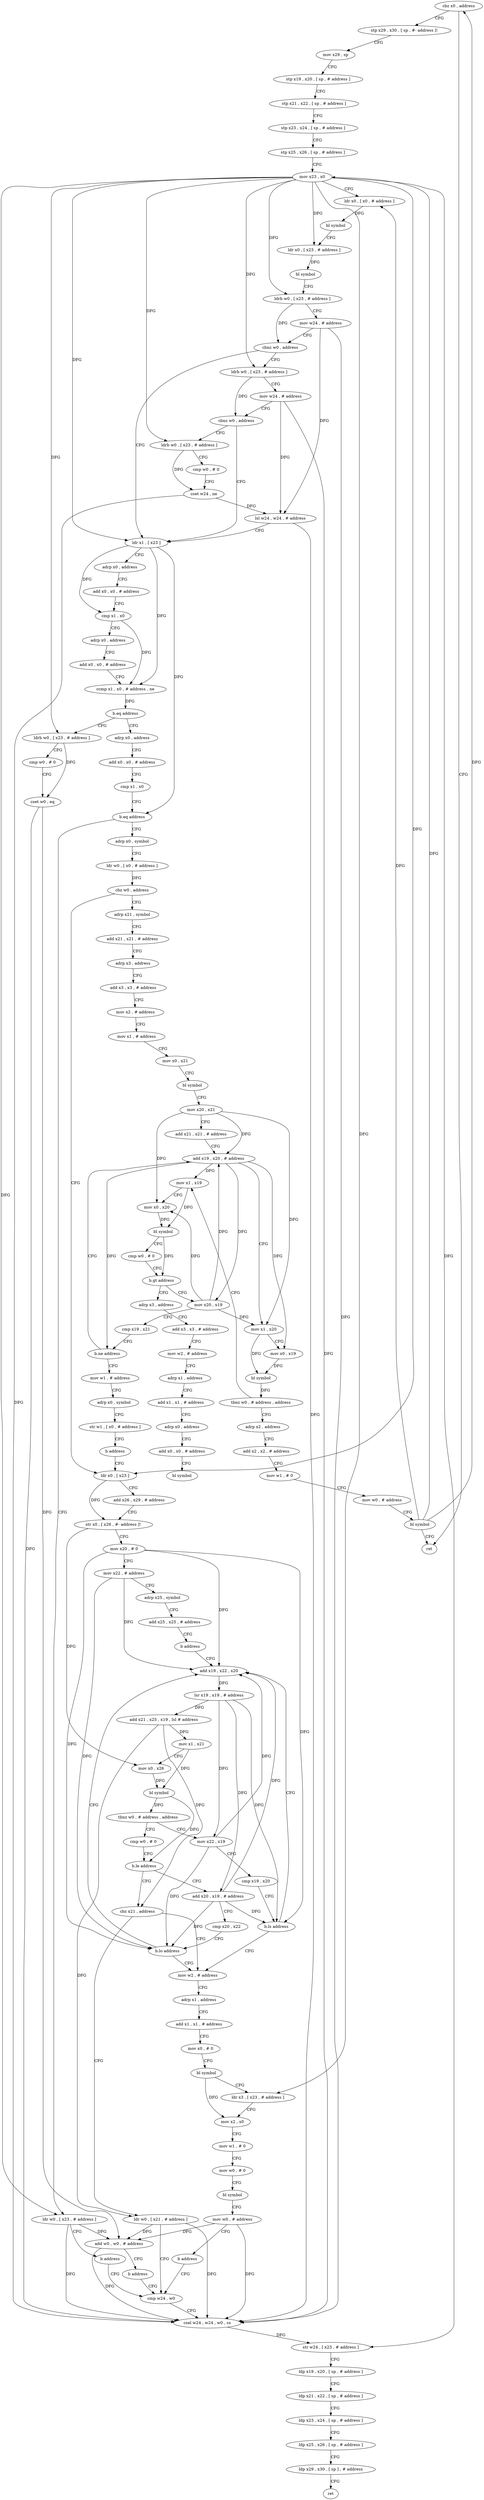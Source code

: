 digraph "func" {
"4222444" [label = "cbz x0 , address" ]
"4222964" [label = "ret" ]
"4222448" [label = "stp x29 , x30 , [ sp , #- address ]!" ]
"4222452" [label = "mov x29 , sp" ]
"4222456" [label = "stp x19 , x20 , [ sp , # address ]" ]
"4222460" [label = "stp x21 , x22 , [ sp , # address ]" ]
"4222464" [label = "stp x23 , x24 , [ sp , # address ]" ]
"4222468" [label = "stp x25 , x26 , [ sp , # address ]" ]
"4222472" [label = "mov x23 , x0" ]
"4222476" [label = "ldr x0 , [ x0 , # address ]" ]
"4222480" [label = "bl symbol" ]
"4222484" [label = "ldr x0 , [ x23 , # address ]" ]
"4222488" [label = "bl symbol" ]
"4222492" [label = "ldrb w0 , [ x23 , # address ]" ]
"4222496" [label = "mov w24 , # address" ]
"4222500" [label = "cbnz w0 , address" ]
"4222532" [label = "ldr x1 , [ x23 ]" ]
"4222504" [label = "ldrb w0 , [ x23 , # address ]" ]
"4222536" [label = "adrp x0 , address" ]
"4222540" [label = "add x0 , x0 , # address" ]
"4222544" [label = "cmp x1 , x0" ]
"4222548" [label = "adrp x0 , address" ]
"4222552" [label = "add x0 , x0 , # address" ]
"4222556" [label = "ccmp x1 , x0 , # address , ne" ]
"4222560" [label = "b.eq address" ]
"4222624" [label = "ldrb w0 , [ x23 , # address ]" ]
"4222564" [label = "adrp x0 , address" ]
"4222508" [label = "mov w24 , # address" ]
"4222512" [label = "cbnz w0 , address" ]
"4222516" [label = "ldrb w0 , [ x23 , # address ]" ]
"4222628" [label = "cmp w0 , # 0" ]
"4222632" [label = "cset w0 , eq" ]
"4222636" [label = "add w0 , w0 , # address" ]
"4222640" [label = "b address" ]
"4222908" [label = "cmp w24 , w0" ]
"4222568" [label = "add x0 , x0 , # address" ]
"4222572" [label = "cmp x1 , x0" ]
"4222576" [label = "b.eq address" ]
"4222644" [label = "ldr w0 , [ x23 , # address ]" ]
"4222580" [label = "adrp x0 , symbol" ]
"4222520" [label = "cmp w0 , # 0" ]
"4222524" [label = "cset w24 , ne" ]
"4222528" [label = "lsl w24 , w24 , # address" ]
"4222912" [label = "csel w24 , w24 , w0 , cs" ]
"4222916" [label = "str w24 , [ x23 , # address ]" ]
"4222920" [label = "ldp x19 , x20 , [ sp , # address ]" ]
"4222924" [label = "ldp x21 , x22 , [ sp , # address ]" ]
"4222928" [label = "ldp x23 , x24 , [ sp , # address ]" ]
"4222932" [label = "ldp x25 , x26 , [ sp , # address ]" ]
"4222936" [label = "ldp x29 , x30 , [ sp ] , # address" ]
"4222940" [label = "ret" ]
"4222648" [label = "b address" ]
"4222584" [label = "ldr w0 , [ x0 , # address ]" ]
"4222588" [label = "cbz w0 , address" ]
"4222652" [label = "adrp x21 , symbol" ]
"4222592" [label = "ldr x0 , [ x23 ]" ]
"4222656" [label = "add x21 , x21 , # address" ]
"4222660" [label = "adrp x3 , address" ]
"4222664" [label = "add x3 , x3 , # address" ]
"4222668" [label = "mov x2 , # address" ]
"4222672" [label = "mov x1 , # address" ]
"4222676" [label = "mov x0 , x21" ]
"4222680" [label = "bl symbol" ]
"4222684" [label = "mov x20 , x21" ]
"4222688" [label = "add x21 , x21 , # address" ]
"4222692" [label = "add x19 , x20 , # address" ]
"4222596" [label = "add x26 , x29 , # address" ]
"4222600" [label = "str x0 , [ x26 , #- address ]!" ]
"4222604" [label = "mov x20 , # 0" ]
"4222608" [label = "mov x22 , # address" ]
"4222612" [label = "adrp x25 , symbol" ]
"4222616" [label = "add x25 , x25 , # address" ]
"4222620" [label = "b address" ]
"4222804" [label = "add x19 , x22 , x20" ]
"4222944" [label = "adrp x2 , address" ]
"4222948" [label = "add x2 , x2 , # address" ]
"4222952" [label = "mov w1 , # 0" ]
"4222956" [label = "mov w0 , # address" ]
"4222960" [label = "bl symbol" ]
"4222712" [label = "mov x1 , x19" ]
"4222716" [label = "mov x0 , x20" ]
"4222720" [label = "bl symbol" ]
"4222724" [label = "cmp w0 , # 0" ]
"4222728" [label = "b.gt address" ]
"4222760" [label = "adrp x3 , address" ]
"4222732" [label = "mov x20 , x19" ]
"4222808" [label = "lsr x19 , x19 , # address" ]
"4222812" [label = "add x21 , x25 , x19 , lsl # address" ]
"4222816" [label = "mov x1 , x21" ]
"4222820" [label = "mov x0 , x26" ]
"4222824" [label = "bl symbol" ]
"4222828" [label = "tbnz w0 , # address , address" ]
"4222792" [label = "mov x22 , x19" ]
"4222832" [label = "cmp w0 , # 0" ]
"4222764" [label = "add x3 , x3 , # address" ]
"4222768" [label = "mov w2 , # address" ]
"4222772" [label = "adrp x1 , address" ]
"4222776" [label = "add x1 , x1 , # address" ]
"4222780" [label = "adrp x0 , address" ]
"4222784" [label = "add x0 , x0 , # address" ]
"4222788" [label = "bl symbol" ]
"4222736" [label = "cmp x19 , x21" ]
"4222740" [label = "b.ne address" ]
"4222744" [label = "mov w1 , # address" ]
"4222796" [label = "cmp x19 , x20" ]
"4222800" [label = "b.ls address" ]
"4222852" [label = "mov w2 , # address" ]
"4222836" [label = "b.le address" ]
"4222900" [label = "cbz x21 , address" ]
"4222840" [label = "add x20 , x19 , # address" ]
"4222696" [label = "mov x1 , x20" ]
"4222700" [label = "mov x0 , x19" ]
"4222704" [label = "bl symbol" ]
"4222708" [label = "tbnz w0 , # address , address" ]
"4222748" [label = "adrp x0 , symbol" ]
"4222752" [label = "str w1 , [ x0 , # address ]" ]
"4222756" [label = "b address" ]
"4222856" [label = "adrp x1 , address" ]
"4222860" [label = "add x1 , x1 , # address" ]
"4222864" [label = "mov x0 , # 0" ]
"4222868" [label = "bl symbol" ]
"4222872" [label = "ldr x3 , [ x23 , # address ]" ]
"4222876" [label = "mov x2 , x0" ]
"4222880" [label = "mov w1 , # 0" ]
"4222884" [label = "mov w0 , # 0" ]
"4222888" [label = "bl symbol" ]
"4222892" [label = "mov w0 , # address" ]
"4222896" [label = "b address" ]
"4222904" [label = "ldr w0 , [ x21 , # address ]" ]
"4222844" [label = "cmp x20 , x22" ]
"4222848" [label = "b.lo address" ]
"4222444" -> "4222964" [ label = "CFG" ]
"4222444" -> "4222448" [ label = "CFG" ]
"4222448" -> "4222452" [ label = "CFG" ]
"4222452" -> "4222456" [ label = "CFG" ]
"4222456" -> "4222460" [ label = "CFG" ]
"4222460" -> "4222464" [ label = "CFG" ]
"4222464" -> "4222468" [ label = "CFG" ]
"4222468" -> "4222472" [ label = "CFG" ]
"4222472" -> "4222476" [ label = "CFG" ]
"4222472" -> "4222484" [ label = "DFG" ]
"4222472" -> "4222492" [ label = "DFG" ]
"4222472" -> "4222532" [ label = "DFG" ]
"4222472" -> "4222504" [ label = "DFG" ]
"4222472" -> "4222516" [ label = "DFG" ]
"4222472" -> "4222624" [ label = "DFG" ]
"4222472" -> "4222644" [ label = "DFG" ]
"4222472" -> "4222592" [ label = "DFG" ]
"4222472" -> "4222916" [ label = "DFG" ]
"4222472" -> "4222872" [ label = "DFG" ]
"4222476" -> "4222480" [ label = "DFG" ]
"4222480" -> "4222484" [ label = "CFG" ]
"4222484" -> "4222488" [ label = "DFG" ]
"4222488" -> "4222492" [ label = "CFG" ]
"4222492" -> "4222496" [ label = "CFG" ]
"4222492" -> "4222500" [ label = "DFG" ]
"4222496" -> "4222500" [ label = "CFG" ]
"4222496" -> "4222528" [ label = "DFG" ]
"4222496" -> "4222912" [ label = "DFG" ]
"4222500" -> "4222532" [ label = "CFG" ]
"4222500" -> "4222504" [ label = "CFG" ]
"4222532" -> "4222536" [ label = "CFG" ]
"4222532" -> "4222544" [ label = "DFG" ]
"4222532" -> "4222556" [ label = "DFG" ]
"4222532" -> "4222576" [ label = "DFG" ]
"4222504" -> "4222508" [ label = "CFG" ]
"4222504" -> "4222512" [ label = "DFG" ]
"4222536" -> "4222540" [ label = "CFG" ]
"4222540" -> "4222544" [ label = "CFG" ]
"4222544" -> "4222548" [ label = "CFG" ]
"4222544" -> "4222556" [ label = "DFG" ]
"4222548" -> "4222552" [ label = "CFG" ]
"4222552" -> "4222556" [ label = "CFG" ]
"4222556" -> "4222560" [ label = "DFG" ]
"4222560" -> "4222624" [ label = "CFG" ]
"4222560" -> "4222564" [ label = "CFG" ]
"4222624" -> "4222628" [ label = "CFG" ]
"4222624" -> "4222632" [ label = "DFG" ]
"4222564" -> "4222568" [ label = "CFG" ]
"4222508" -> "4222512" [ label = "CFG" ]
"4222508" -> "4222528" [ label = "DFG" ]
"4222508" -> "4222912" [ label = "DFG" ]
"4222512" -> "4222532" [ label = "CFG" ]
"4222512" -> "4222516" [ label = "CFG" ]
"4222516" -> "4222520" [ label = "CFG" ]
"4222516" -> "4222524" [ label = "DFG" ]
"4222628" -> "4222632" [ label = "CFG" ]
"4222632" -> "4222636" [ label = "DFG" ]
"4222632" -> "4222912" [ label = "DFG" ]
"4222636" -> "4222640" [ label = "CFG" ]
"4222636" -> "4222912" [ label = "DFG" ]
"4222640" -> "4222908" [ label = "CFG" ]
"4222908" -> "4222912" [ label = "CFG" ]
"4222568" -> "4222572" [ label = "CFG" ]
"4222572" -> "4222576" [ label = "CFG" ]
"4222576" -> "4222644" [ label = "CFG" ]
"4222576" -> "4222580" [ label = "CFG" ]
"4222644" -> "4222648" [ label = "CFG" ]
"4222644" -> "4222636" [ label = "DFG" ]
"4222644" -> "4222912" [ label = "DFG" ]
"4222580" -> "4222584" [ label = "CFG" ]
"4222520" -> "4222524" [ label = "CFG" ]
"4222524" -> "4222528" [ label = "DFG" ]
"4222524" -> "4222912" [ label = "DFG" ]
"4222528" -> "4222532" [ label = "CFG" ]
"4222528" -> "4222912" [ label = "DFG" ]
"4222912" -> "4222916" [ label = "DFG" ]
"4222916" -> "4222920" [ label = "CFG" ]
"4222920" -> "4222924" [ label = "CFG" ]
"4222924" -> "4222928" [ label = "CFG" ]
"4222928" -> "4222932" [ label = "CFG" ]
"4222932" -> "4222936" [ label = "CFG" ]
"4222936" -> "4222940" [ label = "CFG" ]
"4222648" -> "4222908" [ label = "CFG" ]
"4222584" -> "4222588" [ label = "DFG" ]
"4222588" -> "4222652" [ label = "CFG" ]
"4222588" -> "4222592" [ label = "CFG" ]
"4222652" -> "4222656" [ label = "CFG" ]
"4222592" -> "4222596" [ label = "CFG" ]
"4222592" -> "4222600" [ label = "DFG" ]
"4222656" -> "4222660" [ label = "CFG" ]
"4222660" -> "4222664" [ label = "CFG" ]
"4222664" -> "4222668" [ label = "CFG" ]
"4222668" -> "4222672" [ label = "CFG" ]
"4222672" -> "4222676" [ label = "CFG" ]
"4222676" -> "4222680" [ label = "CFG" ]
"4222680" -> "4222684" [ label = "CFG" ]
"4222684" -> "4222688" [ label = "CFG" ]
"4222684" -> "4222692" [ label = "DFG" ]
"4222684" -> "4222696" [ label = "DFG" ]
"4222684" -> "4222716" [ label = "DFG" ]
"4222688" -> "4222692" [ label = "CFG" ]
"4222692" -> "4222696" [ label = "CFG" ]
"4222692" -> "4222700" [ label = "DFG" ]
"4222692" -> "4222712" [ label = "DFG" ]
"4222692" -> "4222732" [ label = "DFG" ]
"4222692" -> "4222740" [ label = "DFG" ]
"4222596" -> "4222600" [ label = "CFG" ]
"4222600" -> "4222604" [ label = "CFG" ]
"4222600" -> "4222820" [ label = "DFG" ]
"4222604" -> "4222608" [ label = "CFG" ]
"4222604" -> "4222804" [ label = "DFG" ]
"4222604" -> "4222800" [ label = "DFG" ]
"4222604" -> "4222848" [ label = "DFG" ]
"4222608" -> "4222612" [ label = "CFG" ]
"4222608" -> "4222804" [ label = "DFG" ]
"4222608" -> "4222848" [ label = "DFG" ]
"4222612" -> "4222616" [ label = "CFG" ]
"4222616" -> "4222620" [ label = "CFG" ]
"4222620" -> "4222804" [ label = "CFG" ]
"4222804" -> "4222808" [ label = "DFG" ]
"4222944" -> "4222948" [ label = "CFG" ]
"4222948" -> "4222952" [ label = "CFG" ]
"4222952" -> "4222956" [ label = "CFG" ]
"4222956" -> "4222960" [ label = "CFG" ]
"4222960" -> "4222964" [ label = "CFG" ]
"4222960" -> "4222444" [ label = "DFG" ]
"4222960" -> "4222472" [ label = "DFG" ]
"4222960" -> "4222476" [ label = "DFG" ]
"4222712" -> "4222716" [ label = "CFG" ]
"4222712" -> "4222720" [ label = "DFG" ]
"4222716" -> "4222720" [ label = "DFG" ]
"4222720" -> "4222724" [ label = "CFG" ]
"4222720" -> "4222728" [ label = "DFG" ]
"4222724" -> "4222728" [ label = "CFG" ]
"4222728" -> "4222760" [ label = "CFG" ]
"4222728" -> "4222732" [ label = "CFG" ]
"4222760" -> "4222764" [ label = "CFG" ]
"4222732" -> "4222736" [ label = "CFG" ]
"4222732" -> "4222692" [ label = "DFG" ]
"4222732" -> "4222696" [ label = "DFG" ]
"4222732" -> "4222716" [ label = "DFG" ]
"4222808" -> "4222812" [ label = "DFG" ]
"4222808" -> "4222792" [ label = "DFG" ]
"4222808" -> "4222800" [ label = "DFG" ]
"4222808" -> "4222840" [ label = "DFG" ]
"4222812" -> "4222816" [ label = "DFG" ]
"4222812" -> "4222900" [ label = "DFG" ]
"4222812" -> "4222904" [ label = "DFG" ]
"4222816" -> "4222820" [ label = "CFG" ]
"4222816" -> "4222824" [ label = "DFG" ]
"4222820" -> "4222824" [ label = "DFG" ]
"4222824" -> "4222828" [ label = "DFG" ]
"4222824" -> "4222836" [ label = "DFG" ]
"4222828" -> "4222792" [ label = "CFG" ]
"4222828" -> "4222832" [ label = "CFG" ]
"4222792" -> "4222796" [ label = "CFG" ]
"4222792" -> "4222804" [ label = "DFG" ]
"4222792" -> "4222848" [ label = "DFG" ]
"4222832" -> "4222836" [ label = "CFG" ]
"4222764" -> "4222768" [ label = "CFG" ]
"4222768" -> "4222772" [ label = "CFG" ]
"4222772" -> "4222776" [ label = "CFG" ]
"4222776" -> "4222780" [ label = "CFG" ]
"4222780" -> "4222784" [ label = "CFG" ]
"4222784" -> "4222788" [ label = "CFG" ]
"4222736" -> "4222740" [ label = "CFG" ]
"4222740" -> "4222692" [ label = "CFG" ]
"4222740" -> "4222744" [ label = "CFG" ]
"4222744" -> "4222748" [ label = "CFG" ]
"4222796" -> "4222800" [ label = "CFG" ]
"4222800" -> "4222852" [ label = "CFG" ]
"4222800" -> "4222804" [ label = "CFG" ]
"4222852" -> "4222856" [ label = "CFG" ]
"4222836" -> "4222900" [ label = "CFG" ]
"4222836" -> "4222840" [ label = "CFG" ]
"4222900" -> "4222852" [ label = "CFG" ]
"4222900" -> "4222904" [ label = "CFG" ]
"4222840" -> "4222844" [ label = "CFG" ]
"4222840" -> "4222804" [ label = "DFG" ]
"4222840" -> "4222800" [ label = "DFG" ]
"4222840" -> "4222848" [ label = "DFG" ]
"4222696" -> "4222700" [ label = "CFG" ]
"4222696" -> "4222704" [ label = "DFG" ]
"4222700" -> "4222704" [ label = "DFG" ]
"4222704" -> "4222708" [ label = "DFG" ]
"4222708" -> "4222944" [ label = "CFG" ]
"4222708" -> "4222712" [ label = "CFG" ]
"4222748" -> "4222752" [ label = "CFG" ]
"4222752" -> "4222756" [ label = "CFG" ]
"4222756" -> "4222592" [ label = "CFG" ]
"4222856" -> "4222860" [ label = "CFG" ]
"4222860" -> "4222864" [ label = "CFG" ]
"4222864" -> "4222868" [ label = "CFG" ]
"4222868" -> "4222872" [ label = "CFG" ]
"4222868" -> "4222876" [ label = "DFG" ]
"4222872" -> "4222876" [ label = "CFG" ]
"4222876" -> "4222880" [ label = "CFG" ]
"4222880" -> "4222884" [ label = "CFG" ]
"4222884" -> "4222888" [ label = "CFG" ]
"4222888" -> "4222892" [ label = "CFG" ]
"4222892" -> "4222896" [ label = "CFG" ]
"4222892" -> "4222636" [ label = "DFG" ]
"4222892" -> "4222912" [ label = "DFG" ]
"4222896" -> "4222908" [ label = "CFG" ]
"4222904" -> "4222908" [ label = "CFG" ]
"4222904" -> "4222636" [ label = "DFG" ]
"4222904" -> "4222912" [ label = "DFG" ]
"4222844" -> "4222848" [ label = "CFG" ]
"4222848" -> "4222804" [ label = "CFG" ]
"4222848" -> "4222852" [ label = "CFG" ]
}
